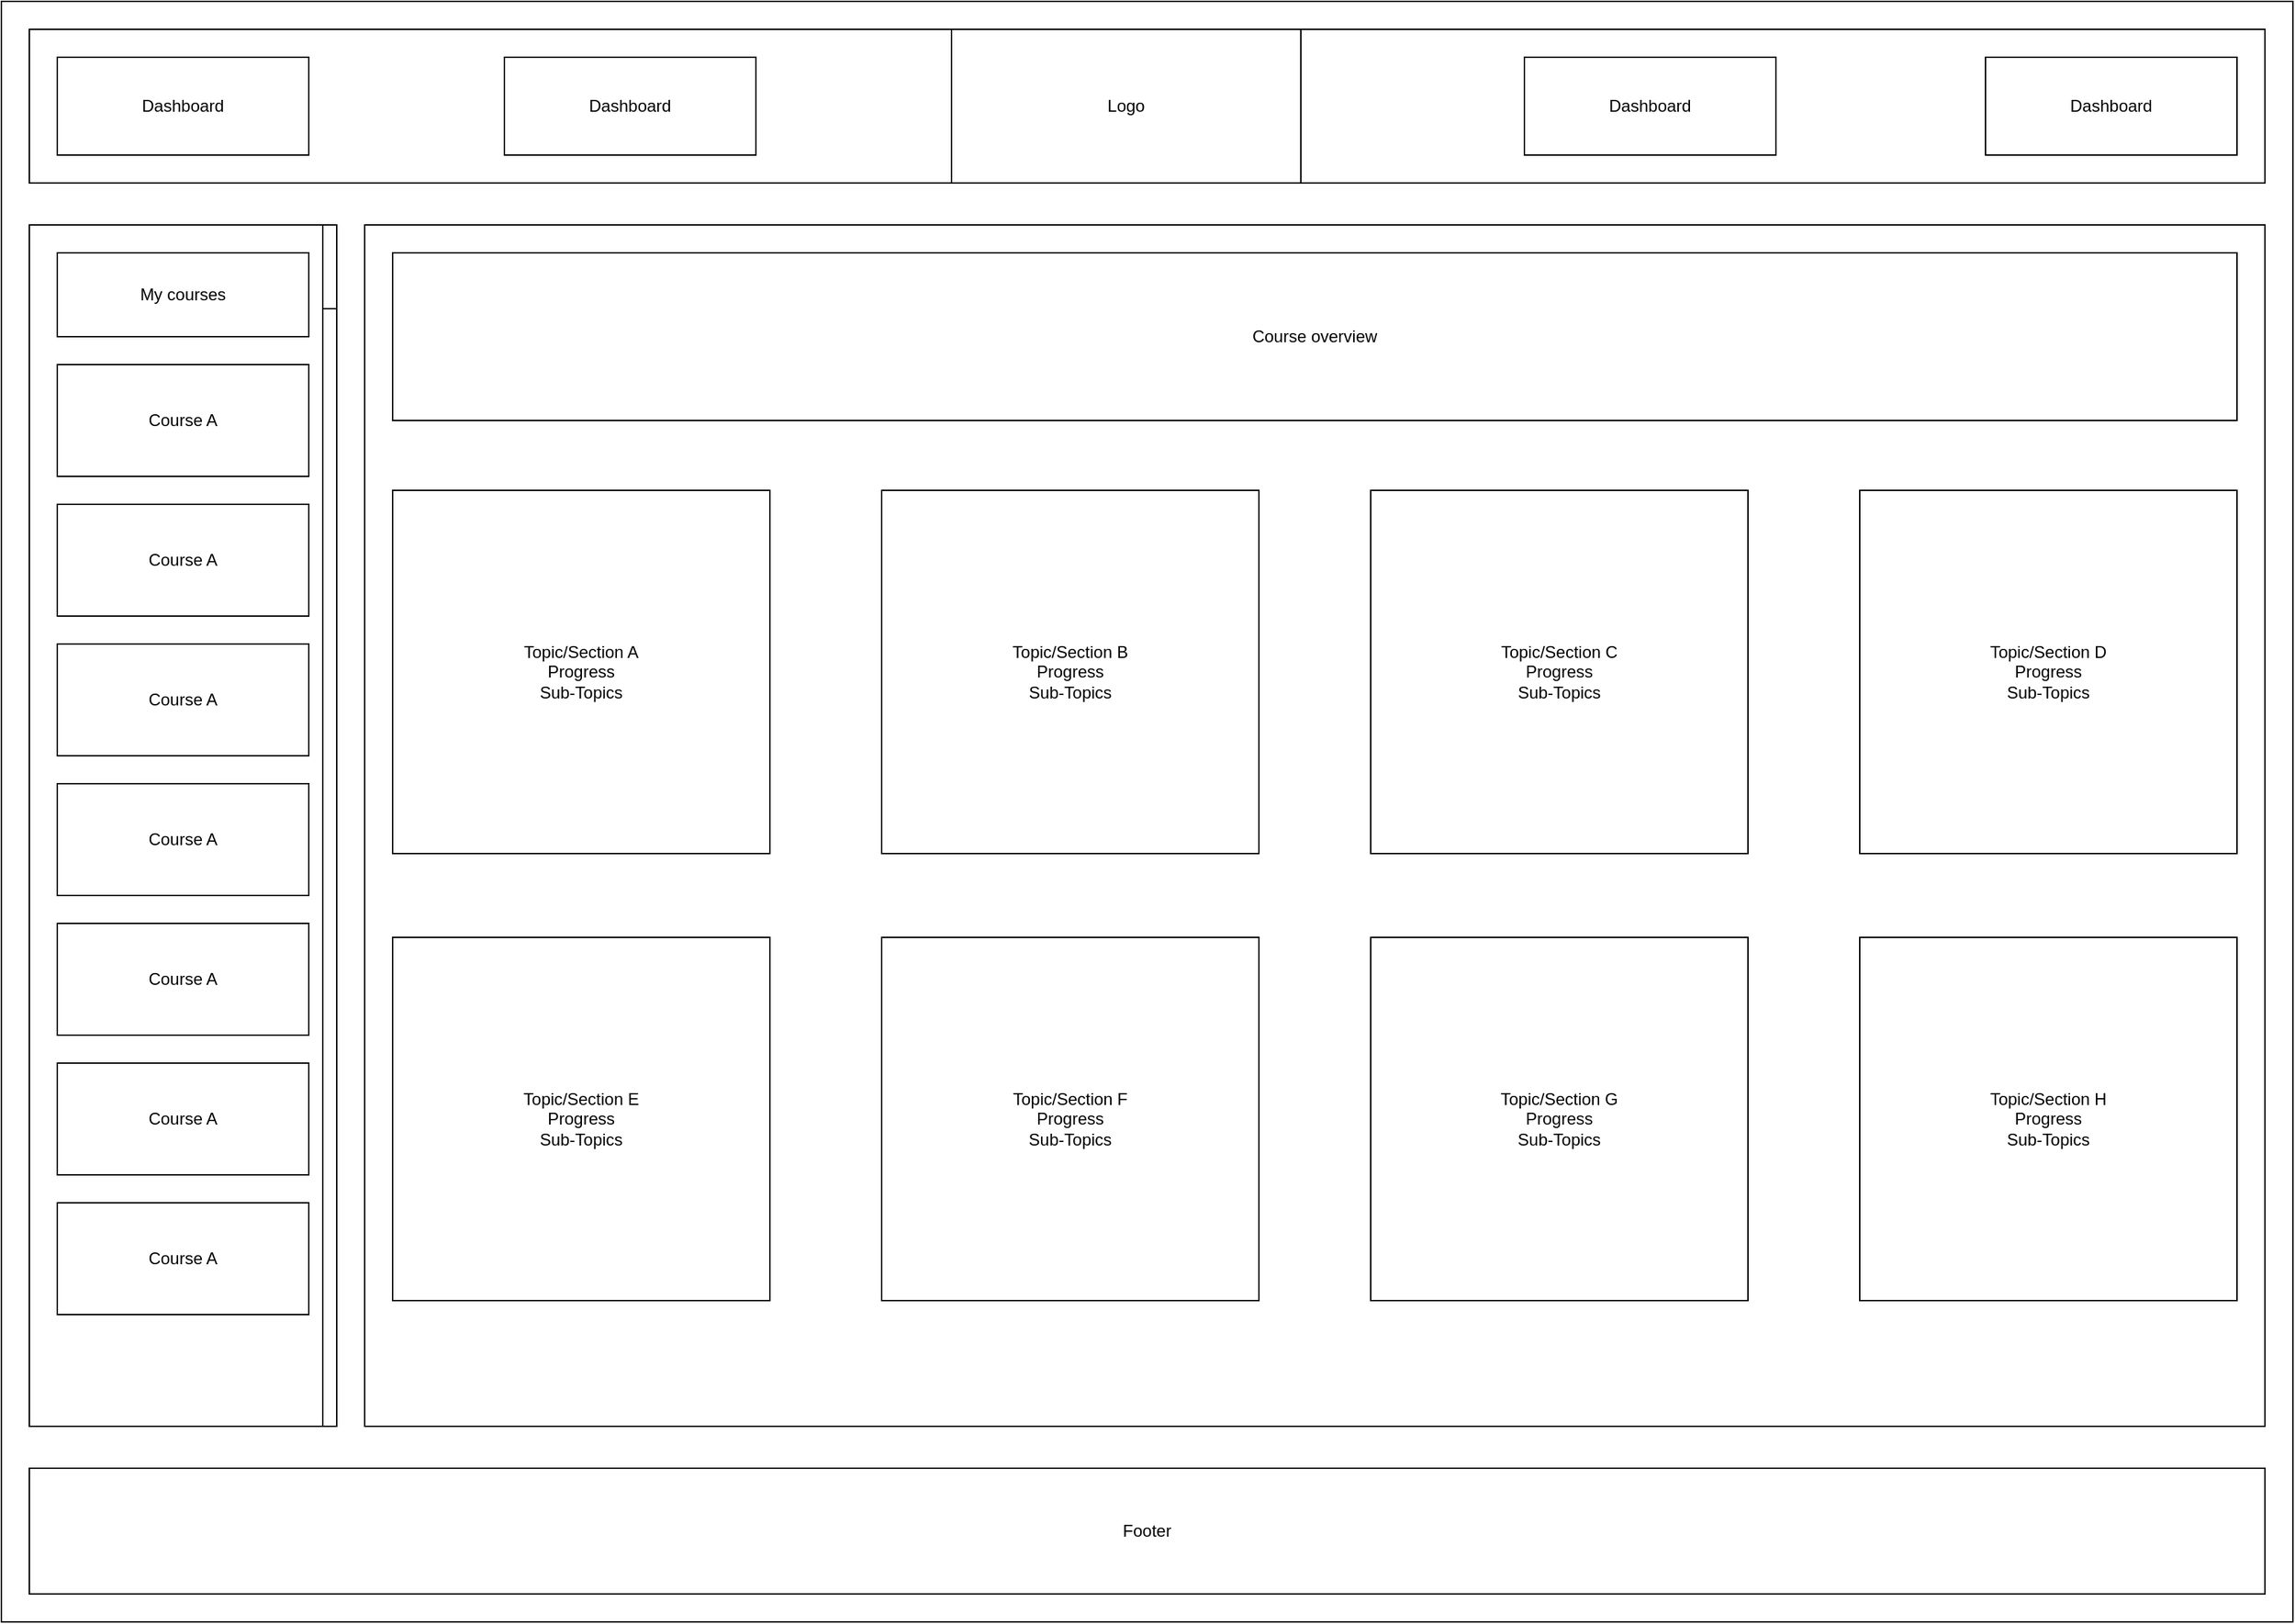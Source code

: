 <mxfile version="16.5.6" type="github">
  <diagram id="CR1xDLnwoOZgSZOFC2L-" name="Page-1">
    <mxGraphModel dx="3340" dy="1914" grid="1" gridSize="10" guides="1" tooltips="1" connect="1" arrows="1" fold="1" page="1" pageScale="1" pageWidth="827" pageHeight="1169" math="0" shadow="0">
      <root>
        <mxCell id="0" />
        <mxCell id="1" parent="0" />
        <mxCell id="iTWdd408vRJseOtLcG9B-1" value="" style="rounded=0;whiteSpace=wrap;html=1;" vertex="1" parent="1">
          <mxGeometry width="1640" height="1160" as="geometry" />
        </mxCell>
        <mxCell id="iTWdd408vRJseOtLcG9B-2" value="" style="rounded=0;whiteSpace=wrap;html=1;" vertex="1" parent="1">
          <mxGeometry x="20" y="20" width="1600" height="110" as="geometry" />
        </mxCell>
        <mxCell id="iTWdd408vRJseOtLcG9B-3" value="Logo" style="rounded=0;whiteSpace=wrap;html=1;" vertex="1" parent="1">
          <mxGeometry x="680" y="20" width="250" height="110" as="geometry" />
        </mxCell>
        <mxCell id="iTWdd408vRJseOtLcG9B-4" value="Dashboard" style="rounded=0;whiteSpace=wrap;html=1;" vertex="1" parent="1">
          <mxGeometry x="40" y="40" width="180" height="70" as="geometry" />
        </mxCell>
        <mxCell id="iTWdd408vRJseOtLcG9B-5" value="Dashboard" style="rounded=0;whiteSpace=wrap;html=1;" vertex="1" parent="1">
          <mxGeometry x="1420" y="40" width="180" height="70" as="geometry" />
        </mxCell>
        <mxCell id="iTWdd408vRJseOtLcG9B-6" value="Dashboard" style="rounded=0;whiteSpace=wrap;html=1;" vertex="1" parent="1">
          <mxGeometry x="1090" y="40" width="180" height="70" as="geometry" />
        </mxCell>
        <mxCell id="iTWdd408vRJseOtLcG9B-7" value="Dashboard" style="rounded=0;whiteSpace=wrap;html=1;" vertex="1" parent="1">
          <mxGeometry x="360" y="40" width="180" height="70" as="geometry" />
        </mxCell>
        <mxCell id="iTWdd408vRJseOtLcG9B-8" value="" style="rounded=0;whiteSpace=wrap;html=1;" vertex="1" parent="1">
          <mxGeometry x="20" y="160" width="220" height="860" as="geometry" />
        </mxCell>
        <mxCell id="iTWdd408vRJseOtLcG9B-9" value="Footer" style="rounded=0;whiteSpace=wrap;html=1;" vertex="1" parent="1">
          <mxGeometry x="20" y="1050" width="1600" height="90" as="geometry" />
        </mxCell>
        <mxCell id="iTWdd408vRJseOtLcG9B-10" value="My courses" style="rounded=0;whiteSpace=wrap;html=1;" vertex="1" parent="1">
          <mxGeometry x="40" y="180" width="180" height="60" as="geometry" />
        </mxCell>
        <mxCell id="iTWdd408vRJseOtLcG9B-11" value="" style="rounded=0;whiteSpace=wrap;html=1;" vertex="1" parent="1">
          <mxGeometry x="260" y="160" width="1360" height="860" as="geometry" />
        </mxCell>
        <mxCell id="iTWdd408vRJseOtLcG9B-12" value="Course overview" style="rounded=0;whiteSpace=wrap;html=1;" vertex="1" parent="1">
          <mxGeometry x="280" y="180" width="1320" height="120" as="geometry" />
        </mxCell>
        <mxCell id="iTWdd408vRJseOtLcG9B-13" value="Topic/Section A&lt;br&gt;Progress&lt;br&gt;Sub-Topics" style="rounded=0;whiteSpace=wrap;html=1;" vertex="1" parent="1">
          <mxGeometry x="280" y="350" width="270" height="260" as="geometry" />
        </mxCell>
        <mxCell id="iTWdd408vRJseOtLcG9B-15" value="Topic/Section B&lt;br&gt;Progress&lt;br&gt;Sub-Topics" style="rounded=0;whiteSpace=wrap;html=1;" vertex="1" parent="1">
          <mxGeometry x="630" y="350" width="270" height="260" as="geometry" />
        </mxCell>
        <mxCell id="iTWdd408vRJseOtLcG9B-20" value="Topic/Section C&lt;br&gt;Progress&lt;br&gt;Sub-Topics" style="rounded=0;whiteSpace=wrap;html=1;" vertex="1" parent="1">
          <mxGeometry x="980" y="350" width="270" height="260" as="geometry" />
        </mxCell>
        <mxCell id="iTWdd408vRJseOtLcG9B-21" value="Topic/Section D&lt;br&gt;Progress&lt;br&gt;Sub-Topics" style="rounded=0;whiteSpace=wrap;html=1;" vertex="1" parent="1">
          <mxGeometry x="1330" y="350" width="270" height="260" as="geometry" />
        </mxCell>
        <mxCell id="iTWdd408vRJseOtLcG9B-22" value="Topic/Section E&lt;br&gt;Progress&lt;br&gt;Sub-Topics" style="rounded=0;whiteSpace=wrap;html=1;" vertex="1" parent="1">
          <mxGeometry x="280" y="670" width="270" height="260" as="geometry" />
        </mxCell>
        <mxCell id="iTWdd408vRJseOtLcG9B-23" value="Topic/Section F&lt;br&gt;Progress&lt;br&gt;Sub-Topics" style="rounded=0;whiteSpace=wrap;html=1;" vertex="1" parent="1">
          <mxGeometry x="630" y="670" width="270" height="260" as="geometry" />
        </mxCell>
        <mxCell id="iTWdd408vRJseOtLcG9B-24" value="Topic/Section G&lt;br&gt;Progress&lt;br&gt;Sub-Topics" style="rounded=0;whiteSpace=wrap;html=1;" vertex="1" parent="1">
          <mxGeometry x="980" y="670" width="270" height="260" as="geometry" />
        </mxCell>
        <mxCell id="iTWdd408vRJseOtLcG9B-25" value="Topic/Section H&lt;br&gt;Progress&lt;br&gt;Sub-Topics" style="rounded=0;whiteSpace=wrap;html=1;" vertex="1" parent="1">
          <mxGeometry x="1330" y="670" width="270" height="260" as="geometry" />
        </mxCell>
        <mxCell id="iTWdd408vRJseOtLcG9B-26" value="Course A" style="rounded=0;whiteSpace=wrap;html=1;" vertex="1" parent="1">
          <mxGeometry x="40" y="260" width="180" height="80" as="geometry" />
        </mxCell>
        <mxCell id="iTWdd408vRJseOtLcG9B-28" value="" style="rounded=0;whiteSpace=wrap;html=1;" vertex="1" parent="1">
          <mxGeometry x="230" y="160" width="10" height="860" as="geometry" />
        </mxCell>
        <mxCell id="iTWdd408vRJseOtLcG9B-27" value="" style="rounded=0;whiteSpace=wrap;html=1;" vertex="1" parent="1">
          <mxGeometry x="230" y="160" width="10" height="60" as="geometry" />
        </mxCell>
        <mxCell id="iTWdd408vRJseOtLcG9B-29" value="Course A" style="rounded=0;whiteSpace=wrap;html=1;" vertex="1" parent="1">
          <mxGeometry x="40" y="360" width="180" height="80" as="geometry" />
        </mxCell>
        <mxCell id="iTWdd408vRJseOtLcG9B-30" value="Course A" style="rounded=0;whiteSpace=wrap;html=1;" vertex="1" parent="1">
          <mxGeometry x="40" y="460" width="180" height="80" as="geometry" />
        </mxCell>
        <mxCell id="iTWdd408vRJseOtLcG9B-31" value="Course A" style="rounded=0;whiteSpace=wrap;html=1;" vertex="1" parent="1">
          <mxGeometry x="40" y="560" width="180" height="80" as="geometry" />
        </mxCell>
        <mxCell id="iTWdd408vRJseOtLcG9B-32" value="Course A" style="rounded=0;whiteSpace=wrap;html=1;" vertex="1" parent="1">
          <mxGeometry x="40" y="660" width="180" height="80" as="geometry" />
        </mxCell>
        <mxCell id="iTWdd408vRJseOtLcG9B-33" value="Course A" style="rounded=0;whiteSpace=wrap;html=1;" vertex="1" parent="1">
          <mxGeometry x="40" y="760" width="180" height="80" as="geometry" />
        </mxCell>
        <mxCell id="iTWdd408vRJseOtLcG9B-34" value="Course A" style="rounded=0;whiteSpace=wrap;html=1;" vertex="1" parent="1">
          <mxGeometry x="40" y="860" width="180" height="80" as="geometry" />
        </mxCell>
      </root>
    </mxGraphModel>
  </diagram>
</mxfile>
